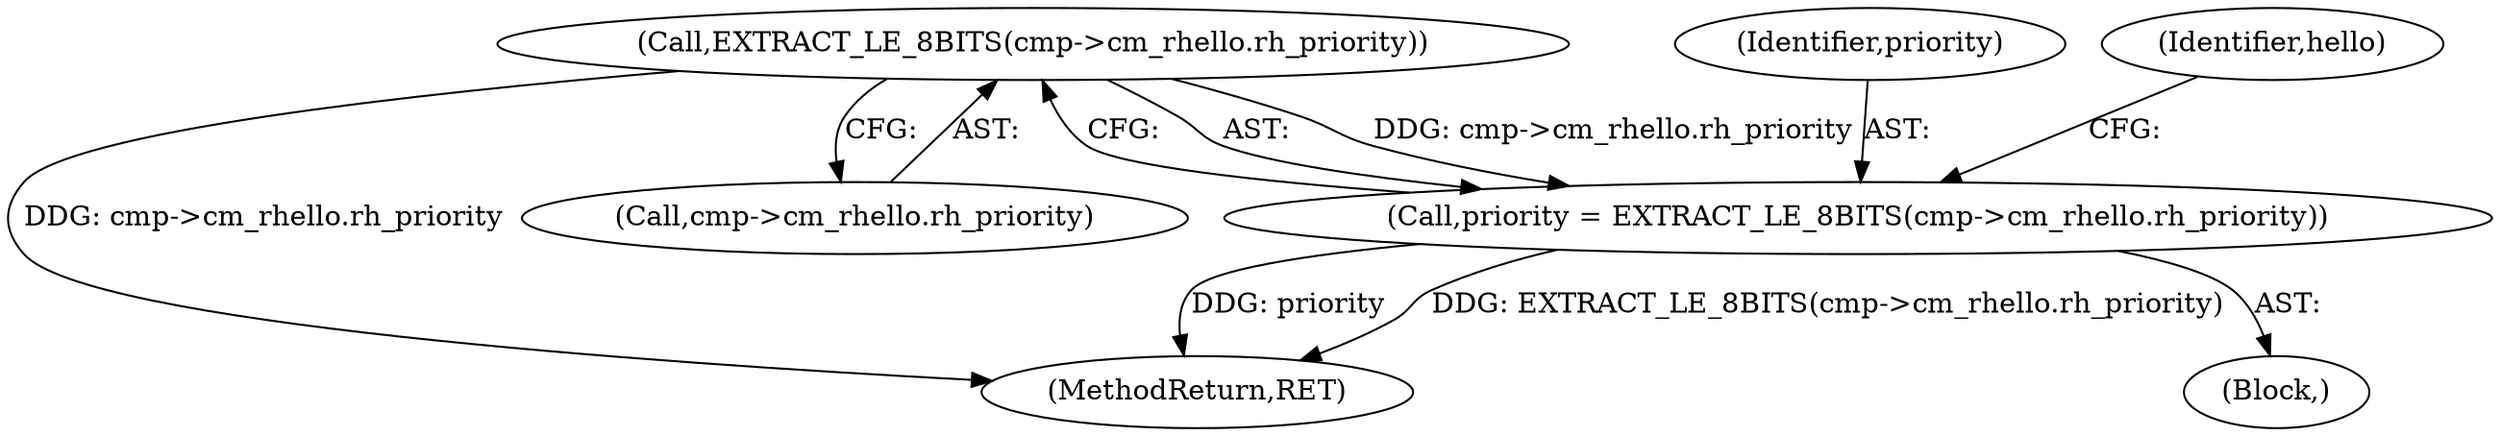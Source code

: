 digraph "0_tcpdump_c6e0531b5def26ecf912e8de6ade86cbdaed3751_0@pointer" {
"1000503" [label="(Call,EXTRACT_LE_8BITS(cmp->cm_rhello.rh_priority))"];
"1000501" [label="(Call,priority = EXTRACT_LE_8BITS(cmp->cm_rhello.rh_priority))"];
"1000722" [label="(MethodReturn,RET)"];
"1000502" [label="(Identifier,priority)"];
"1000146" [label="(Block,)"];
"1000510" [label="(Identifier,hello)"];
"1000503" [label="(Call,EXTRACT_LE_8BITS(cmp->cm_rhello.rh_priority))"];
"1000504" [label="(Call,cmp->cm_rhello.rh_priority)"];
"1000501" [label="(Call,priority = EXTRACT_LE_8BITS(cmp->cm_rhello.rh_priority))"];
"1000503" -> "1000501"  [label="AST: "];
"1000503" -> "1000504"  [label="CFG: "];
"1000504" -> "1000503"  [label="AST: "];
"1000501" -> "1000503"  [label="CFG: "];
"1000503" -> "1000722"  [label="DDG: cmp->cm_rhello.rh_priority"];
"1000503" -> "1000501"  [label="DDG: cmp->cm_rhello.rh_priority"];
"1000501" -> "1000146"  [label="AST: "];
"1000502" -> "1000501"  [label="AST: "];
"1000510" -> "1000501"  [label="CFG: "];
"1000501" -> "1000722"  [label="DDG: EXTRACT_LE_8BITS(cmp->cm_rhello.rh_priority)"];
"1000501" -> "1000722"  [label="DDG: priority"];
}
